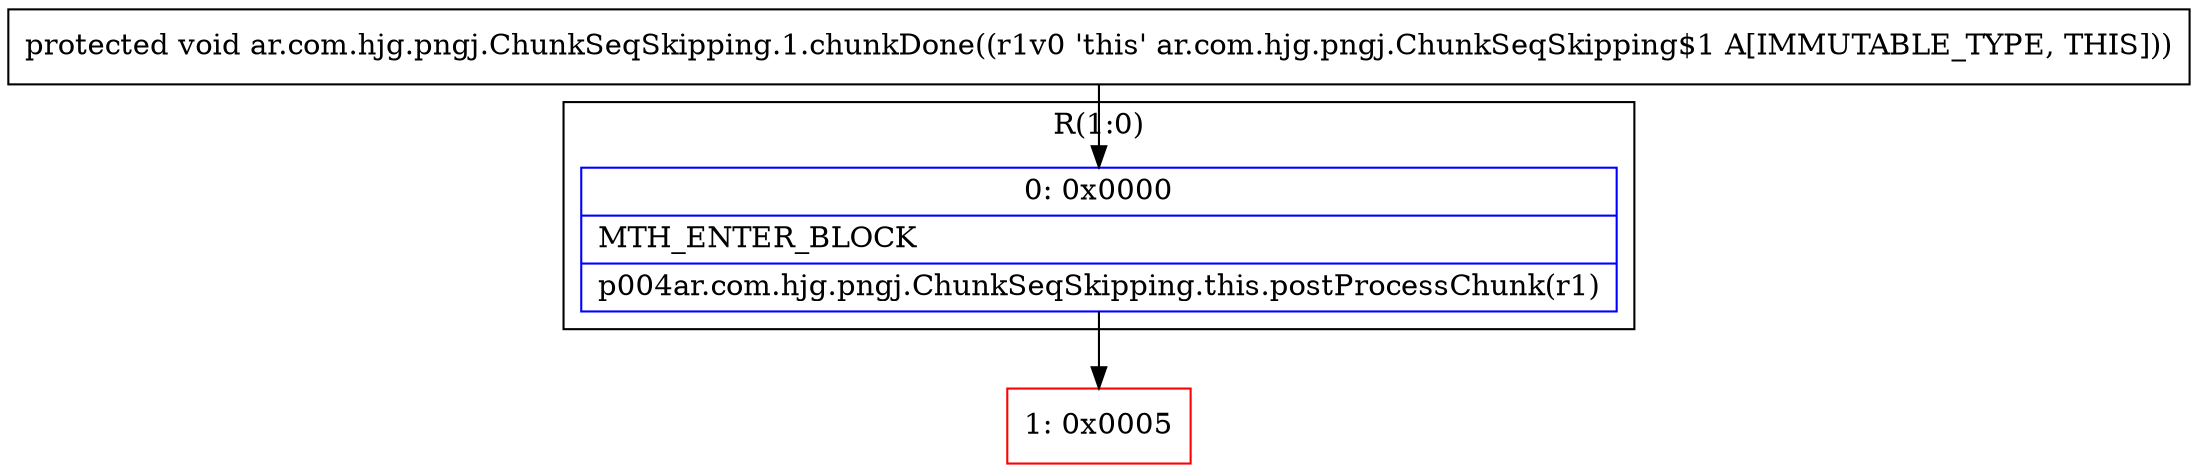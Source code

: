digraph "CFG forar.com.hjg.pngj.ChunkSeqSkipping.1.chunkDone()V" {
subgraph cluster_Region_1853762242 {
label = "R(1:0)";
node [shape=record,color=blue];
Node_0 [shape=record,label="{0\:\ 0x0000|MTH_ENTER_BLOCK\l|p004ar.com.hjg.pngj.ChunkSeqSkipping.this.postProcessChunk(r1)\l}"];
}
Node_1 [shape=record,color=red,label="{1\:\ 0x0005}"];
MethodNode[shape=record,label="{protected void ar.com.hjg.pngj.ChunkSeqSkipping.1.chunkDone((r1v0 'this' ar.com.hjg.pngj.ChunkSeqSkipping$1 A[IMMUTABLE_TYPE, THIS])) }"];
MethodNode -> Node_0;
Node_0 -> Node_1;
}

